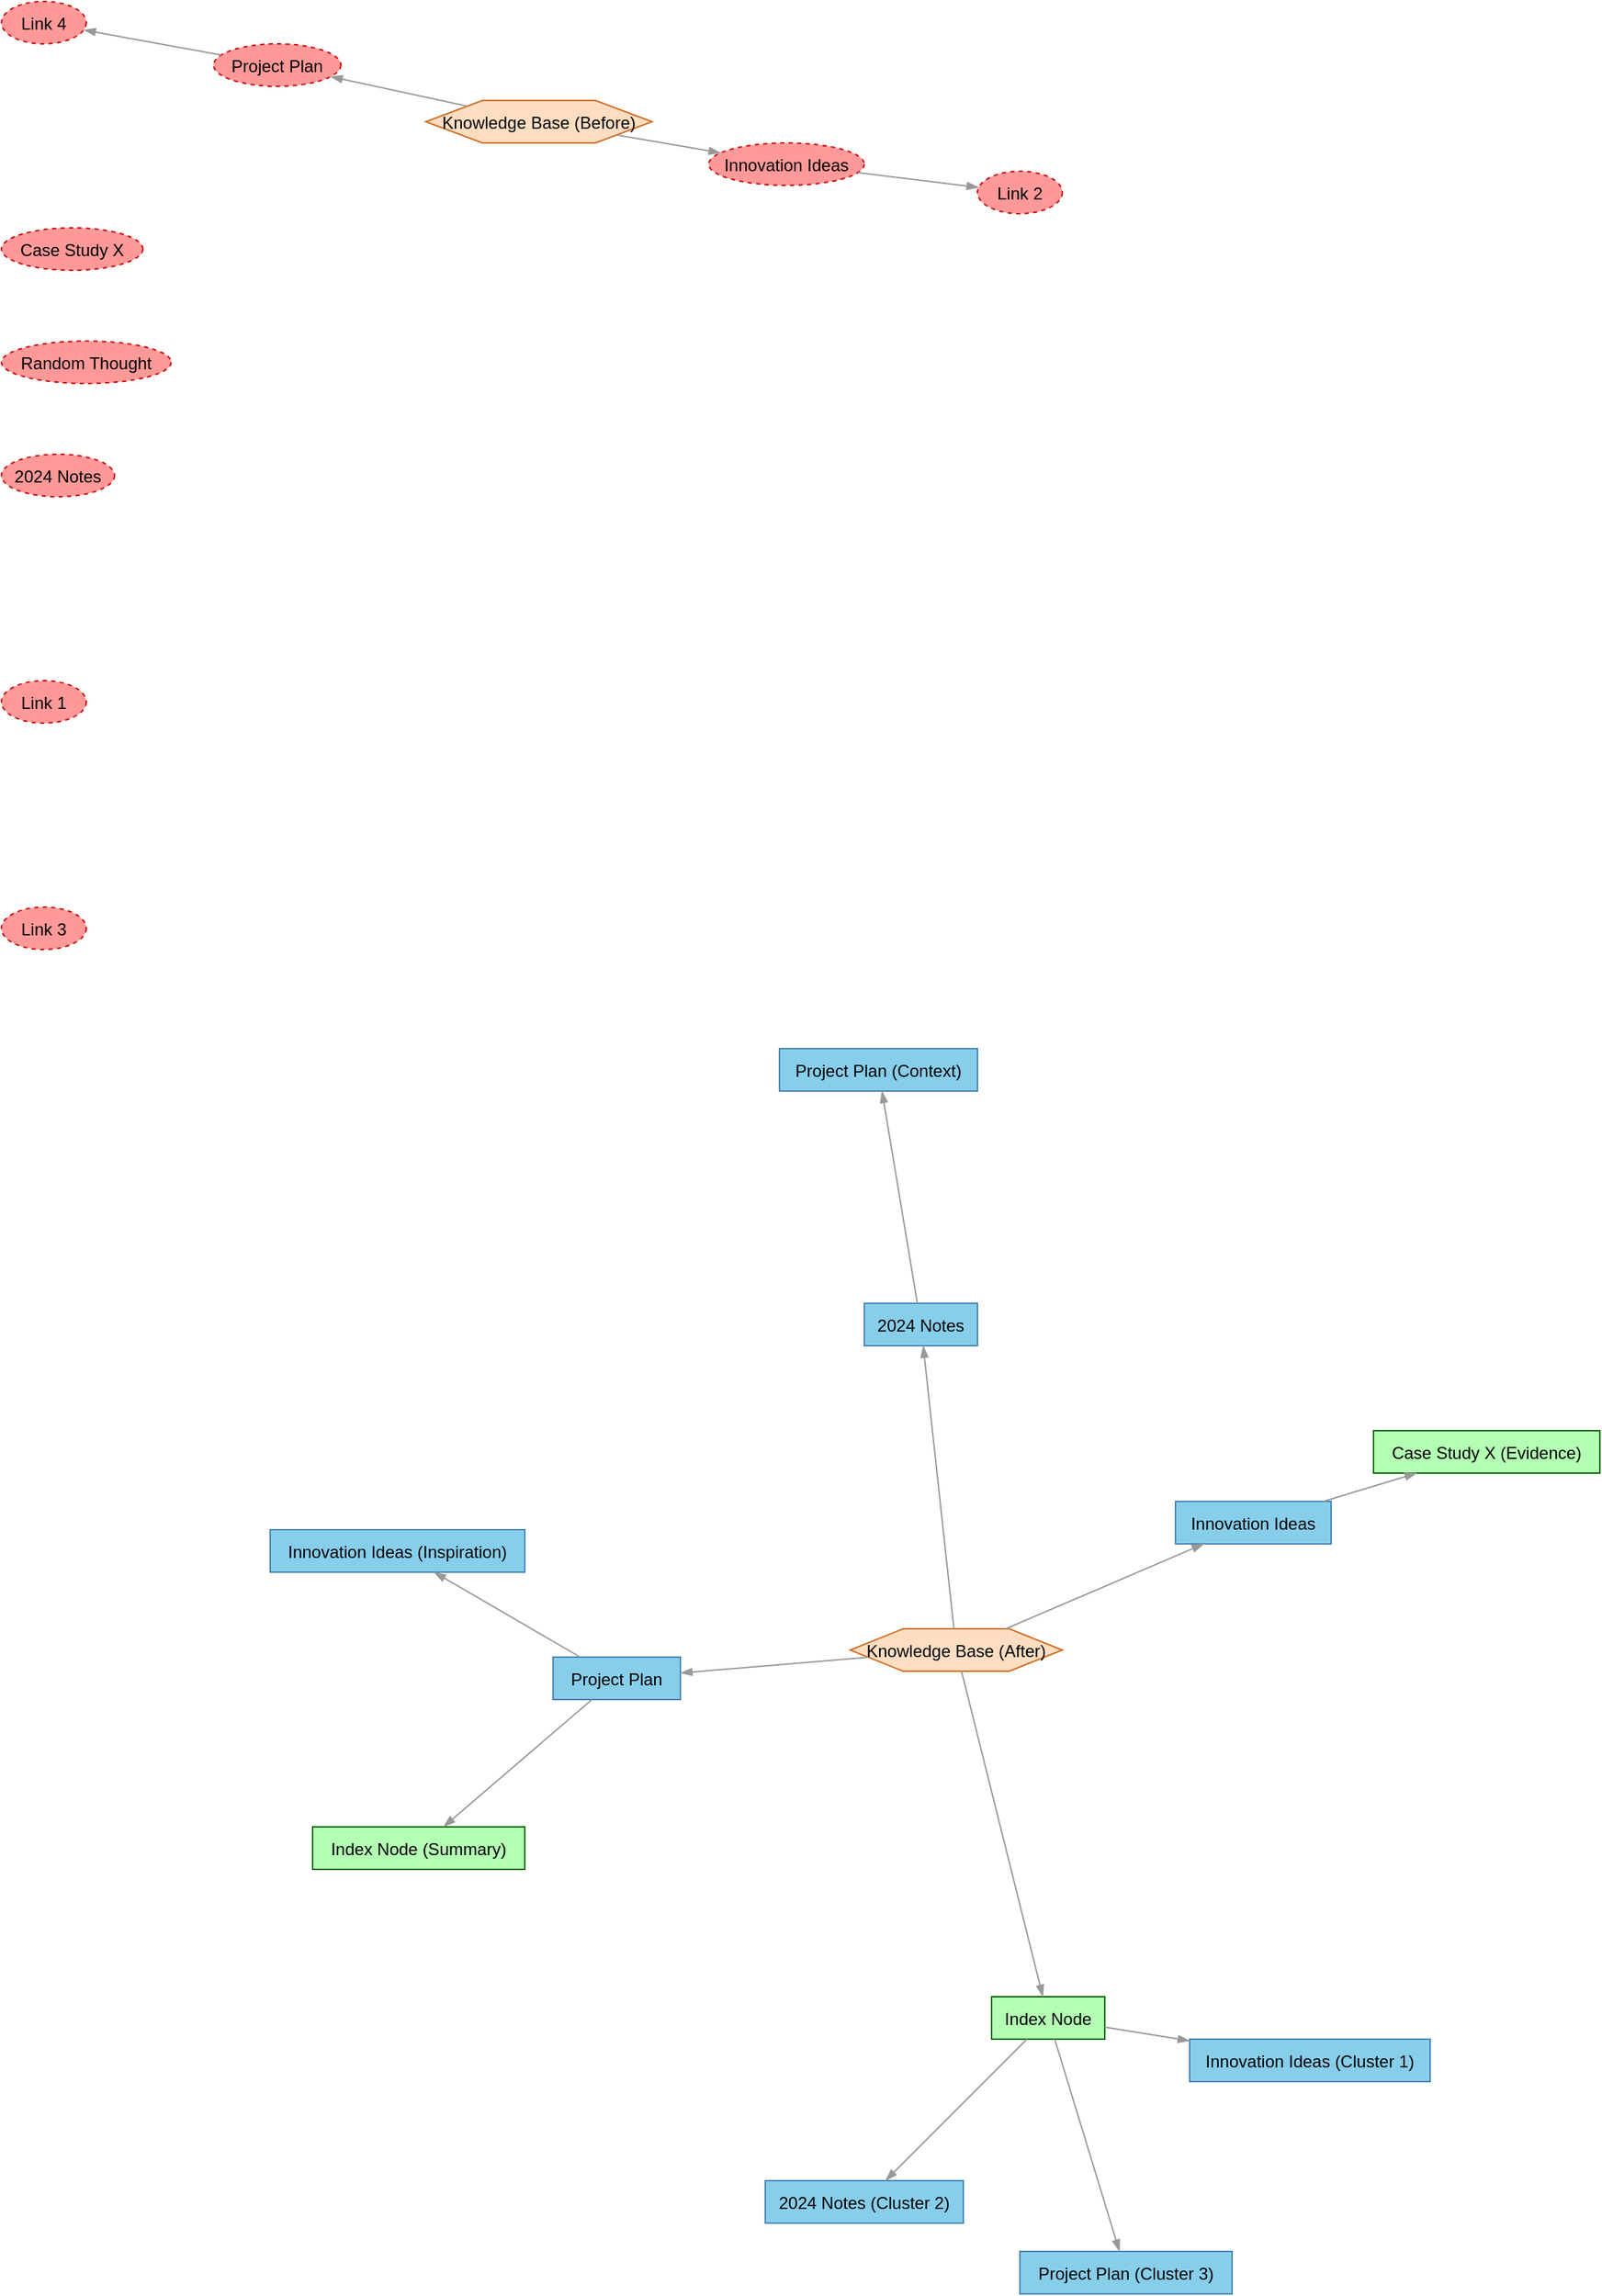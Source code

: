 <mxfile version="26.0.16">
  <diagram name="Page-1" id="IfCidgmosDAY3yWi8qAJ">
    <mxGraphModel dx="2113" dy="1440" grid="1" gridSize="10" guides="1" tooltips="1" connect="1" arrows="1" fold="1" page="1" pageScale="1" pageWidth="827" pageHeight="1169" math="0" shadow="0">
      <root>
        <mxCell id="0" />
        <mxCell id="1" parent="0" />
        <UserObject label="%name%" name="Knowledge Base (Before)" placeholders="1" id="Y-J2-YyE4Srri9UI6lyo-114">
          <mxCell style="shape=hexagon;fillColor=#ffddc1;strokeColor=#d2691e;perimeter=hexagonPerimeter;" vertex="1" parent="1">
            <mxGeometry x="320" y="500" width="160" height="30" as="geometry" />
          </mxCell>
        </UserObject>
        <UserObject label="%name%" name="Innovation Ideas" placeholders="1" id="Y-J2-YyE4Srri9UI6lyo-115">
          <mxCell style="shape=ellipse;fillColor=#ff9999;strokeColor=#cc0000;perimeter=ellipsePerimeter;dashed=1;" vertex="1" parent="1">
            <mxGeometry x="520" y="530" width="110" height="30" as="geometry" />
          </mxCell>
        </UserObject>
        <UserObject label="%name%" name="Case Study X" placeholders="1" id="Y-J2-YyE4Srri9UI6lyo-116">
          <mxCell style="shape=ellipse;fillColor=#ff9999;strokeColor=#cc0000;perimeter=ellipsePerimeter;dashed=1;" vertex="1" parent="1">
            <mxGeometry x="20" y="590" width="100" height="30" as="geometry" />
          </mxCell>
        </UserObject>
        <UserObject label="%name%" name="Random Thought" placeholders="1" id="Y-J2-YyE4Srri9UI6lyo-117">
          <mxCell style="shape=ellipse;fillColor=#ff9999;strokeColor=#cc0000;perimeter=ellipsePerimeter;dashed=1;" vertex="1" parent="1">
            <mxGeometry x="20" y="670" width="120" height="30" as="geometry" />
          </mxCell>
        </UserObject>
        <UserObject label="%name%" name="2024 Notes" placeholders="1" id="Y-J2-YyE4Srri9UI6lyo-118">
          <mxCell style="shape=ellipse;fillColor=#ff9999;strokeColor=#cc0000;perimeter=ellipsePerimeter;dashed=1;" vertex="1" parent="1">
            <mxGeometry x="20" y="750" width="80" height="30" as="geometry" />
          </mxCell>
        </UserObject>
        <UserObject label="%name%" name="Project Plan" placeholders="1" id="Y-J2-YyE4Srri9UI6lyo-119">
          <mxCell style="shape=ellipse;fillColor=#ff9999;strokeColor=#cc0000;perimeter=ellipsePerimeter;dashed=1;" vertex="1" parent="1">
            <mxGeometry x="170" y="460" width="90" height="30" as="geometry" />
          </mxCell>
        </UserObject>
        <UserObject label="%name%" name="Link 1" placeholders="1" id="Y-J2-YyE4Srri9UI6lyo-120">
          <mxCell style="shape=ellipse;fillColor=#ff9999;strokeColor=#cc0000;perimeter=ellipsePerimeter;dashed=1;" vertex="1" parent="1">
            <mxGeometry x="20" y="910" width="60" height="30" as="geometry" />
          </mxCell>
        </UserObject>
        <UserObject label="%name%" name="Link 2" placeholders="1" id="Y-J2-YyE4Srri9UI6lyo-121">
          <mxCell style="shape=ellipse;fillColor=#ff9999;strokeColor=#cc0000;perimeter=ellipsePerimeter;dashed=1;" vertex="1" parent="1">
            <mxGeometry x="710" y="550" width="60" height="30" as="geometry" />
          </mxCell>
        </UserObject>
        <UserObject label="%name%" name="Link 3" placeholders="1" id="Y-J2-YyE4Srri9UI6lyo-122">
          <mxCell style="shape=ellipse;fillColor=#ff9999;strokeColor=#cc0000;perimeter=ellipsePerimeter;dashed=1;" vertex="1" parent="1">
            <mxGeometry x="20" y="1070" width="60" height="30" as="geometry" />
          </mxCell>
        </UserObject>
        <UserObject label="%name%" name="Link 4" placeholders="1" id="Y-J2-YyE4Srri9UI6lyo-123">
          <mxCell style="shape=ellipse;fillColor=#ff9999;strokeColor=#cc0000;perimeter=ellipsePerimeter;dashed=1;" vertex="1" parent="1">
            <mxGeometry x="20" y="430" width="60" height="30" as="geometry" />
          </mxCell>
        </UserObject>
        <UserObject label="%name%" name="Knowledge Base (After)" placeholders="1" id="Y-J2-YyE4Srri9UI6lyo-124">
          <mxCell style="shape=hexagon;fillColor=#ffddc1;strokeColor=#d2691e;perimeter=hexagonPerimeter;" vertex="1" parent="1">
            <mxGeometry x="620" y="1580" width="150" height="30" as="geometry" />
          </mxCell>
        </UserObject>
        <UserObject label="%name%" name="Innovation Ideas" placeholders="1" id="Y-J2-YyE4Srri9UI6lyo-125">
          <mxCell style="shape=rectangle;fillColor=#87ceeb;strokeColor=#4682b4;perimeter=rectanglePerimeter;" vertex="1" parent="1">
            <mxGeometry x="850" y="1490" width="110" height="30" as="geometry" />
          </mxCell>
        </UserObject>
        <UserObject label="%name%" name="Case Study X (Evidence)" placeholders="1" id="Y-J2-YyE4Srri9UI6lyo-126">
          <mxCell style="shape=rectangle;fillColor=#b3ffb3;strokeColor=#006600;perimeter=rectanglePerimeter;" vertex="1" parent="1">
            <mxGeometry x="990" y="1440" width="160" height="30" as="geometry" />
          </mxCell>
        </UserObject>
        <UserObject label="%name%" name="2024 Notes" placeholders="1" id="Y-J2-YyE4Srri9UI6lyo-127">
          <mxCell style="shape=rectangle;fillColor=#87ceeb;strokeColor=#4682b4;perimeter=rectanglePerimeter;" vertex="1" parent="1">
            <mxGeometry x="630" y="1350" width="80" height="30" as="geometry" />
          </mxCell>
        </UserObject>
        <UserObject label="%name%" name="Project Plan" placeholders="1" id="Y-J2-YyE4Srri9UI6lyo-128">
          <mxCell style="shape=rectangle;fillColor=#87ceeb;strokeColor=#4682b4;perimeter=rectanglePerimeter;" vertex="1" parent="1">
            <mxGeometry x="410" y="1600" width="90" height="30" as="geometry" />
          </mxCell>
        </UserObject>
        <UserObject label="%name%" name="Index Node" placeholders="1" id="Y-J2-YyE4Srri9UI6lyo-129">
          <mxCell style="shape=rectangle;fillColor=#b3ffb3;strokeColor=#006600;perimeter=rectanglePerimeter;" vertex="1" parent="1">
            <mxGeometry x="720" y="1840" width="80" height="30" as="geometry" />
          </mxCell>
        </UserObject>
        <UserObject label="%name%" name="Project Plan (Context)" placeholders="1" id="Y-J2-YyE4Srri9UI6lyo-130">
          <mxCell style="shape=rectangle;fillColor=#87ceeb;strokeColor=#4682b4;perimeter=rectanglePerimeter;" vertex="1" parent="1">
            <mxGeometry x="570" y="1170" width="140" height="30" as="geometry" />
          </mxCell>
        </UserObject>
        <UserObject label="%name%" name="Innovation Ideas (Inspiration)" placeholders="1" id="Y-J2-YyE4Srri9UI6lyo-131">
          <mxCell style="shape=rectangle;fillColor=#87ceeb;strokeColor=#4682b4;perimeter=rectanglePerimeter;" vertex="1" parent="1">
            <mxGeometry x="210" y="1510" width="180" height="30" as="geometry" />
          </mxCell>
        </UserObject>
        <UserObject label="%name%" name="Index Node (Summary)" placeholders="1" id="Y-J2-YyE4Srri9UI6lyo-132">
          <mxCell style="shape=rectangle;fillColor=#b3ffb3;strokeColor=#006600;perimeter=rectanglePerimeter;" vertex="1" parent="1">
            <mxGeometry x="240" y="1720" width="150" height="30" as="geometry" />
          </mxCell>
        </UserObject>
        <UserObject label="%name%" name="Innovation Ideas (Cluster 1)" placeholders="1" id="Y-J2-YyE4Srri9UI6lyo-133">
          <mxCell style="shape=rectangle;fillColor=#87ceeb;strokeColor=#4682b4;perimeter=rectanglePerimeter;" vertex="1" parent="1">
            <mxGeometry x="860" y="1870" width="170" height="30" as="geometry" />
          </mxCell>
        </UserObject>
        <UserObject label="%name%" name="2024 Notes (Cluster 2)" placeholders="1" id="Y-J2-YyE4Srri9UI6lyo-134">
          <mxCell style="shape=rectangle;fillColor=#87ceeb;strokeColor=#4682b4;perimeter=rectanglePerimeter;" vertex="1" parent="1">
            <mxGeometry x="560" y="1970" width="140" height="30" as="geometry" />
          </mxCell>
        </UserObject>
        <UserObject label="%name%" name="Project Plan (Cluster 3)" placeholders="1" id="Y-J2-YyE4Srri9UI6lyo-135">
          <mxCell style="shape=rectangle;fillColor=#87ceeb;strokeColor=#4682b4;perimeter=rectanglePerimeter;" vertex="1" parent="1">
            <mxGeometry x="740" y="2020" width="150" height="30" as="geometry" />
          </mxCell>
        </UserObject>
        <mxCell id="Y-J2-YyE4Srri9UI6lyo-136" value="" style="curved=1;endArrow=blockThin;startArrow=none;strokeColor=#999999;endFill=1;" edge="1" parent="1" source="Y-J2-YyE4Srri9UI6lyo-114" target="Y-J2-YyE4Srri9UI6lyo-115">
          <mxGeometry relative="1" as="geometry" />
        </mxCell>
        <mxCell id="Y-J2-YyE4Srri9UI6lyo-137" value="" style="curved=1;endArrow=blockThin;startArrow=none;strokeColor=#999999;endFill=1;" edge="1" parent="1" source="Y-J2-YyE4Srri9UI6lyo-114" target="Y-J2-YyE4Srri9UI6lyo-119">
          <mxGeometry relative="1" as="geometry" />
        </mxCell>
        <mxCell id="Y-J2-YyE4Srri9UI6lyo-138" value="" style="curved=1;endArrow=blockThin;startArrow=none;strokeColor=#999999;endFill=1;" edge="1" parent="1" source="Y-J2-YyE4Srri9UI6lyo-115" target="Y-J2-YyE4Srri9UI6lyo-121">
          <mxGeometry relative="1" as="geometry" />
        </mxCell>
        <mxCell id="Y-J2-YyE4Srri9UI6lyo-139" value="" style="curved=1;endArrow=blockThin;startArrow=none;strokeColor=#999999;endFill=1;" edge="1" parent="1" source="Y-J2-YyE4Srri9UI6lyo-119" target="Y-J2-YyE4Srri9UI6lyo-123">
          <mxGeometry relative="1" as="geometry" />
        </mxCell>
        <mxCell id="Y-J2-YyE4Srri9UI6lyo-140" value="" style="curved=1;endArrow=blockThin;startArrow=none;strokeColor=#999999;endFill=1;" edge="1" parent="1" source="Y-J2-YyE4Srri9UI6lyo-124" target="Y-J2-YyE4Srri9UI6lyo-125">
          <mxGeometry relative="1" as="geometry" />
        </mxCell>
        <mxCell id="Y-J2-YyE4Srri9UI6lyo-141" value="" style="curved=1;endArrow=blockThin;startArrow=none;strokeColor=#999999;endFill=1;" edge="1" parent="1" source="Y-J2-YyE4Srri9UI6lyo-125" target="Y-J2-YyE4Srri9UI6lyo-126">
          <mxGeometry relative="1" as="geometry" />
        </mxCell>
        <mxCell id="Y-J2-YyE4Srri9UI6lyo-142" value="" style="curved=1;endArrow=blockThin;startArrow=none;strokeColor=#999999;endFill=1;" edge="1" parent="1" source="Y-J2-YyE4Srri9UI6lyo-124" target="Y-J2-YyE4Srri9UI6lyo-127">
          <mxGeometry relative="1" as="geometry" />
        </mxCell>
        <mxCell id="Y-J2-YyE4Srri9UI6lyo-143" value="" style="curved=1;endArrow=blockThin;startArrow=none;strokeColor=#999999;endFill=1;" edge="1" parent="1" source="Y-J2-YyE4Srri9UI6lyo-124" target="Y-J2-YyE4Srri9UI6lyo-128">
          <mxGeometry relative="1" as="geometry" />
        </mxCell>
        <mxCell id="Y-J2-YyE4Srri9UI6lyo-144" value="" style="curved=1;endArrow=blockThin;startArrow=none;strokeColor=#999999;endFill=1;" edge="1" parent="1" source="Y-J2-YyE4Srri9UI6lyo-124" target="Y-J2-YyE4Srri9UI6lyo-129">
          <mxGeometry relative="1" as="geometry" />
        </mxCell>
        <mxCell id="Y-J2-YyE4Srri9UI6lyo-145" value="" style="curved=1;endArrow=blockThin;startArrow=none;strokeColor=#999999;endFill=1;" edge="1" parent="1" source="Y-J2-YyE4Srri9UI6lyo-127" target="Y-J2-YyE4Srri9UI6lyo-130">
          <mxGeometry relative="1" as="geometry" />
        </mxCell>
        <mxCell id="Y-J2-YyE4Srri9UI6lyo-146" value="" style="curved=1;endArrow=blockThin;startArrow=none;strokeColor=#999999;endFill=1;" edge="1" parent="1" source="Y-J2-YyE4Srri9UI6lyo-128" target="Y-J2-YyE4Srri9UI6lyo-131">
          <mxGeometry relative="1" as="geometry" />
        </mxCell>
        <mxCell id="Y-J2-YyE4Srri9UI6lyo-147" value="" style="curved=1;endArrow=blockThin;startArrow=none;strokeColor=#999999;endFill=1;" edge="1" parent="1" source="Y-J2-YyE4Srri9UI6lyo-128" target="Y-J2-YyE4Srri9UI6lyo-132">
          <mxGeometry relative="1" as="geometry" />
        </mxCell>
        <mxCell id="Y-J2-YyE4Srri9UI6lyo-148" value="" style="curved=1;endArrow=blockThin;startArrow=none;strokeColor=#999999;endFill=1;" edge="1" parent="1" source="Y-J2-YyE4Srri9UI6lyo-129" target="Y-J2-YyE4Srri9UI6lyo-133">
          <mxGeometry relative="1" as="geometry" />
        </mxCell>
        <mxCell id="Y-J2-YyE4Srri9UI6lyo-149" value="" style="curved=1;endArrow=blockThin;startArrow=none;strokeColor=#999999;endFill=1;" edge="1" parent="1" source="Y-J2-YyE4Srri9UI6lyo-129" target="Y-J2-YyE4Srri9UI6lyo-134">
          <mxGeometry relative="1" as="geometry" />
        </mxCell>
        <mxCell id="Y-J2-YyE4Srri9UI6lyo-150" value="" style="curved=1;endArrow=blockThin;startArrow=none;strokeColor=#999999;endFill=1;" edge="1" parent="1" source="Y-J2-YyE4Srri9UI6lyo-129" target="Y-J2-YyE4Srri9UI6lyo-135">
          <mxGeometry relative="1" as="geometry" />
        </mxCell>
      </root>
    </mxGraphModel>
  </diagram>
</mxfile>
